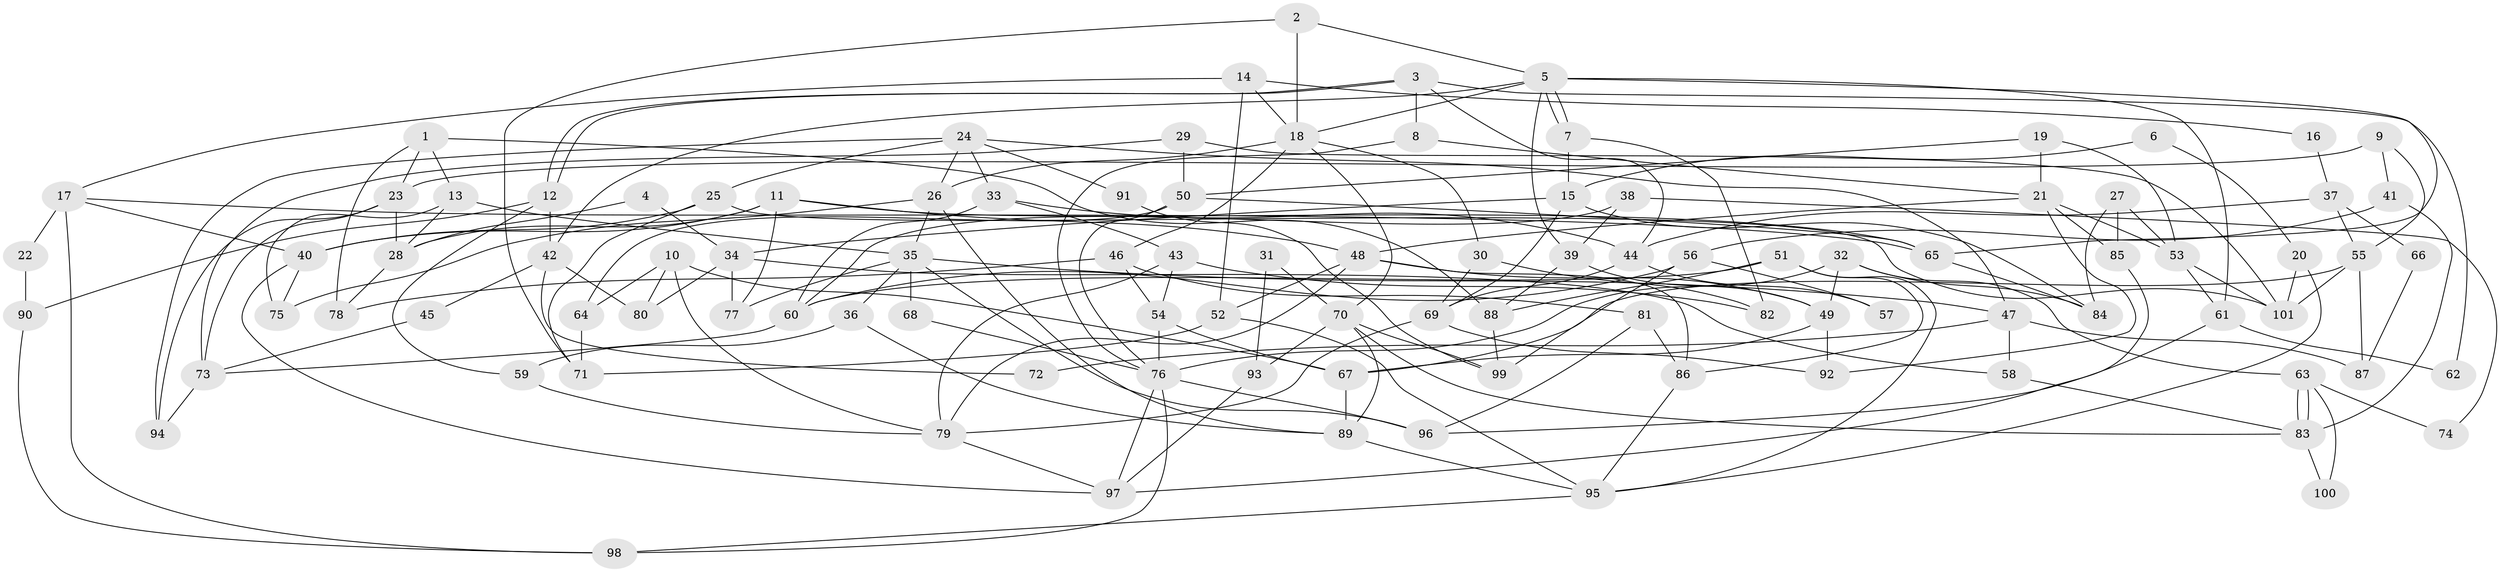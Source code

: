 // coarse degree distribution, {5: 0.15, 18: 0.025, 6: 0.2, 3: 0.2, 4: 0.075, 15: 0.025, 7: 0.1, 13: 0.05, 8: 0.075, 10: 0.025, 2: 0.05, 11: 0.025}
// Generated by graph-tools (version 1.1) at 2025/18/03/04/25 18:18:52]
// undirected, 101 vertices, 202 edges
graph export_dot {
graph [start="1"]
  node [color=gray90,style=filled];
  1;
  2;
  3;
  4;
  5;
  6;
  7;
  8;
  9;
  10;
  11;
  12;
  13;
  14;
  15;
  16;
  17;
  18;
  19;
  20;
  21;
  22;
  23;
  24;
  25;
  26;
  27;
  28;
  29;
  30;
  31;
  32;
  33;
  34;
  35;
  36;
  37;
  38;
  39;
  40;
  41;
  42;
  43;
  44;
  45;
  46;
  47;
  48;
  49;
  50;
  51;
  52;
  53;
  54;
  55;
  56;
  57;
  58;
  59;
  60;
  61;
  62;
  63;
  64;
  65;
  66;
  67;
  68;
  69;
  70;
  71;
  72;
  73;
  74;
  75;
  76;
  77;
  78;
  79;
  80;
  81;
  82;
  83;
  84;
  85;
  86;
  87;
  88;
  89;
  90;
  91;
  92;
  93;
  94;
  95;
  96;
  97;
  98;
  99;
  100;
  101;
  1 -- 78;
  1 -- 23;
  1 -- 13;
  1 -- 88;
  2 -- 5;
  2 -- 18;
  2 -- 71;
  3 -- 12;
  3 -- 12;
  3 -- 8;
  3 -- 44;
  3 -- 62;
  4 -- 28;
  4 -- 34;
  5 -- 65;
  5 -- 7;
  5 -- 7;
  5 -- 18;
  5 -- 39;
  5 -- 42;
  5 -- 61;
  6 -- 20;
  6 -- 15;
  7 -- 15;
  7 -- 82;
  8 -- 76;
  8 -- 21;
  9 -- 55;
  9 -- 41;
  9 -- 23;
  10 -- 64;
  10 -- 79;
  10 -- 67;
  10 -- 80;
  11 -- 40;
  11 -- 28;
  11 -- 48;
  11 -- 65;
  11 -- 77;
  12 -- 59;
  12 -- 42;
  12 -- 90;
  13 -- 75;
  13 -- 28;
  13 -- 35;
  14 -- 18;
  14 -- 17;
  14 -- 16;
  14 -- 52;
  15 -- 34;
  15 -- 69;
  15 -- 84;
  16 -- 37;
  17 -- 65;
  17 -- 40;
  17 -- 22;
  17 -- 98;
  18 -- 30;
  18 -- 26;
  18 -- 46;
  18 -- 70;
  19 -- 53;
  19 -- 50;
  19 -- 21;
  20 -- 101;
  20 -- 95;
  21 -- 48;
  21 -- 53;
  21 -- 85;
  21 -- 92;
  22 -- 90;
  23 -- 73;
  23 -- 28;
  23 -- 94;
  24 -- 26;
  24 -- 94;
  24 -- 25;
  24 -- 33;
  24 -- 47;
  24 -- 91;
  25 -- 71;
  25 -- 40;
  25 -- 101;
  26 -- 35;
  26 -- 75;
  26 -- 89;
  27 -- 53;
  27 -- 85;
  27 -- 84;
  28 -- 78;
  29 -- 101;
  29 -- 50;
  29 -- 73;
  30 -- 82;
  30 -- 69;
  31 -- 93;
  31 -- 70;
  32 -- 84;
  32 -- 76;
  32 -- 49;
  32 -- 63;
  33 -- 44;
  33 -- 43;
  33 -- 60;
  34 -- 77;
  34 -- 80;
  34 -- 58;
  35 -- 47;
  35 -- 36;
  35 -- 68;
  35 -- 77;
  35 -- 96;
  36 -- 89;
  36 -- 59;
  37 -- 55;
  37 -- 44;
  37 -- 66;
  38 -- 60;
  38 -- 39;
  38 -- 74;
  39 -- 88;
  39 -- 49;
  40 -- 97;
  40 -- 75;
  41 -- 83;
  41 -- 56;
  42 -- 45;
  42 -- 72;
  42 -- 80;
  43 -- 54;
  43 -- 79;
  43 -- 82;
  44 -- 69;
  44 -- 57;
  45 -- 73;
  46 -- 81;
  46 -- 54;
  46 -- 78;
  47 -- 58;
  47 -- 72;
  47 -- 87;
  48 -- 49;
  48 -- 52;
  48 -- 79;
  48 -- 86;
  49 -- 67;
  49 -- 92;
  50 -- 65;
  50 -- 76;
  50 -- 64;
  51 -- 86;
  51 -- 95;
  51 -- 60;
  51 -- 88;
  52 -- 71;
  52 -- 95;
  53 -- 61;
  53 -- 101;
  54 -- 67;
  54 -- 76;
  55 -- 101;
  55 -- 67;
  55 -- 87;
  56 -- 60;
  56 -- 99;
  56 -- 57;
  58 -- 83;
  59 -- 79;
  60 -- 73;
  61 -- 96;
  61 -- 62;
  63 -- 83;
  63 -- 83;
  63 -- 74;
  63 -- 100;
  64 -- 71;
  65 -- 84;
  66 -- 87;
  67 -- 89;
  68 -- 76;
  69 -- 79;
  69 -- 92;
  70 -- 89;
  70 -- 83;
  70 -- 93;
  70 -- 99;
  73 -- 94;
  76 -- 98;
  76 -- 96;
  76 -- 97;
  79 -- 97;
  81 -- 86;
  81 -- 96;
  83 -- 100;
  85 -- 97;
  86 -- 95;
  88 -- 99;
  89 -- 95;
  90 -- 98;
  91 -- 99;
  93 -- 97;
  95 -- 98;
}
